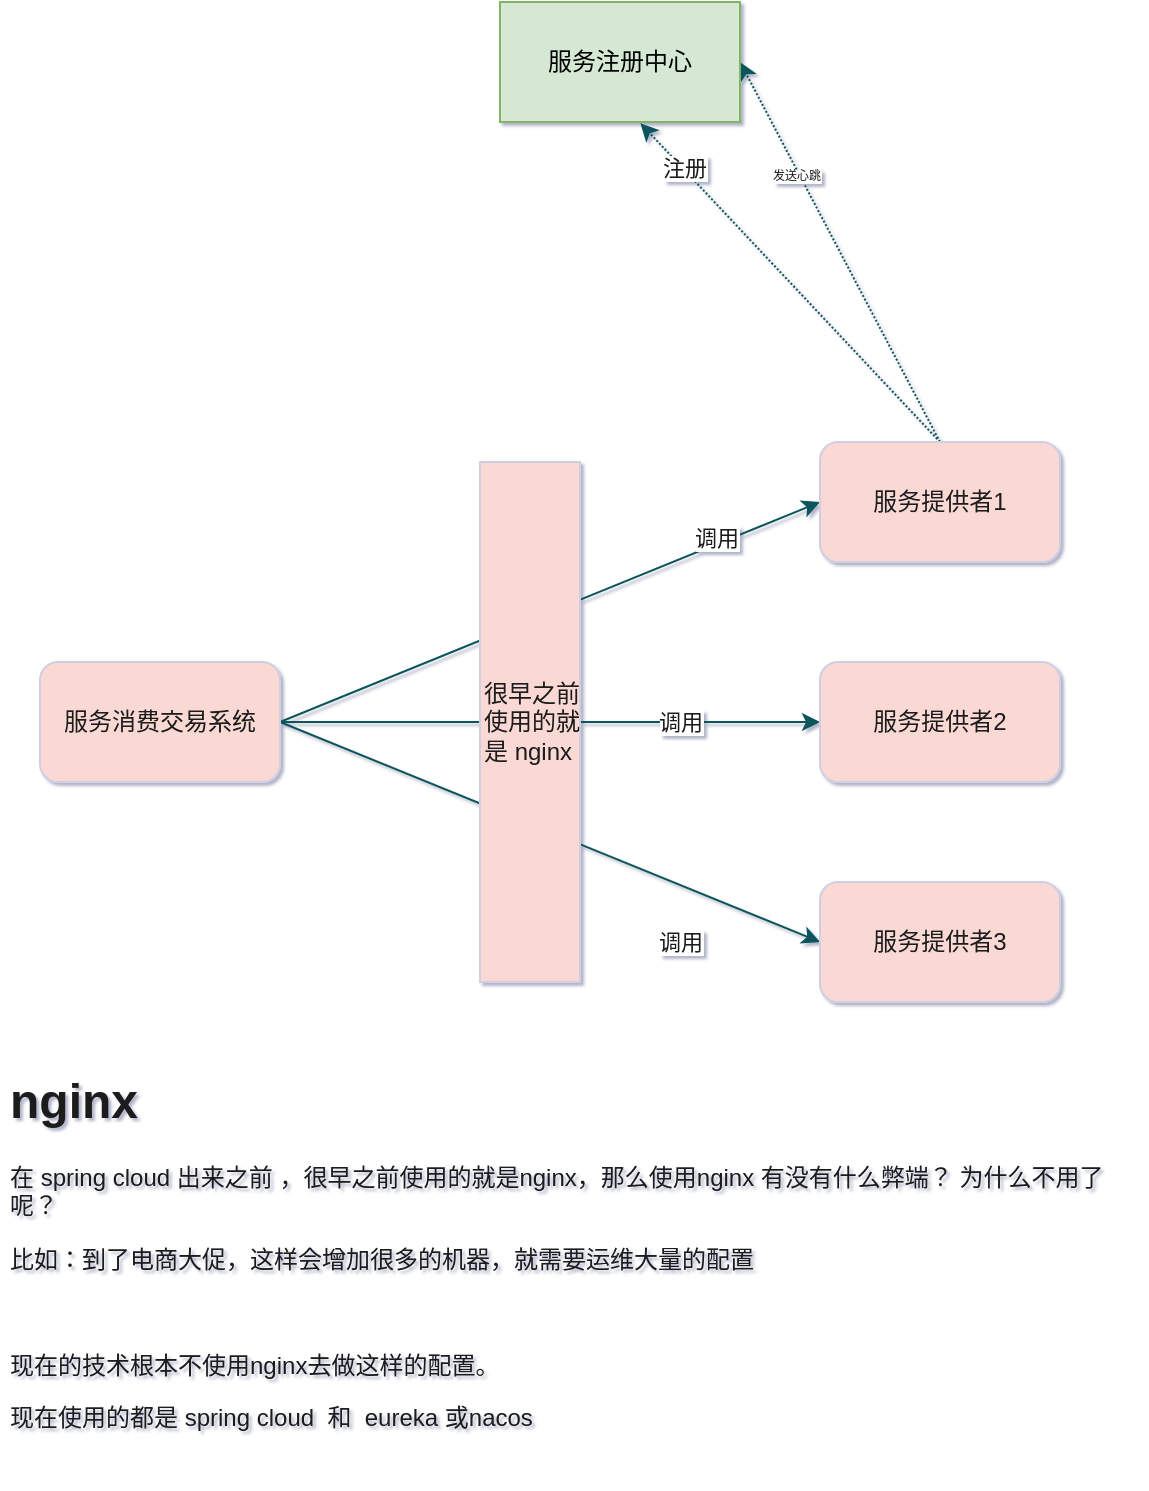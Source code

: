 <mxfile version="14.1.8" type="github">
  <diagram id="C5RBs43oDa-KdzZeNtuy" name="Page-1">
    <mxGraphModel dx="813" dy="454" grid="1" gridSize="10" guides="1" tooltips="1" connect="1" arrows="1" fold="1" page="1" pageScale="1" pageWidth="827" pageHeight="1169" background="none" math="0" shadow="1">
      <root>
        <mxCell id="WIyWlLk6GJQsqaUBKTNV-0" />
        <mxCell id="WIyWlLk6GJQsqaUBKTNV-1" parent="WIyWlLk6GJQsqaUBKTNV-0" />
        <mxCell id="w0ampsSdZ3sBVxdebY1X-4" style="rounded=1;sketch=0;orthogonalLoop=1;jettySize=auto;html=1;exitX=1;exitY=0.5;exitDx=0;exitDy=0;entryX=0;entryY=0.5;entryDx=0;entryDy=0;strokeColor=#09555B;fontColor=#1A1A1A;" edge="1" parent="WIyWlLk6GJQsqaUBKTNV-1" source="w0ampsSdZ3sBVxdebY1X-0" target="w0ampsSdZ3sBVxdebY1X-1">
          <mxGeometry relative="1" as="geometry" />
        </mxCell>
        <mxCell id="w0ampsSdZ3sBVxdebY1X-8" value="调用" style="edgeLabel;html=1;align=center;verticalAlign=middle;resizable=0;points=[];fontColor=#1A1A1A;" vertex="1" connectable="0" parent="w0ampsSdZ3sBVxdebY1X-4">
          <mxGeometry x="0.133" relative="1" as="geometry">
            <mxPoint x="65" y="-30" as="offset" />
          </mxGeometry>
        </mxCell>
        <mxCell id="w0ampsSdZ3sBVxdebY1X-5" style="rounded=1;sketch=0;orthogonalLoop=1;jettySize=auto;html=1;exitX=1;exitY=0.5;exitDx=0;exitDy=0;entryX=0;entryY=0.5;entryDx=0;entryDy=0;strokeColor=#09555B;fontColor=#1A1A1A;" edge="1" parent="WIyWlLk6GJQsqaUBKTNV-1" source="w0ampsSdZ3sBVxdebY1X-0" target="w0ampsSdZ3sBVxdebY1X-2">
          <mxGeometry relative="1" as="geometry" />
        </mxCell>
        <mxCell id="w0ampsSdZ3sBVxdebY1X-6" style="rounded=1;sketch=0;orthogonalLoop=1;jettySize=auto;html=1;exitX=1;exitY=0.5;exitDx=0;exitDy=0;entryX=0;entryY=0.5;entryDx=0;entryDy=0;strokeColor=#09555B;fontColor=#1A1A1A;" edge="1" parent="WIyWlLk6GJQsqaUBKTNV-1" source="w0ampsSdZ3sBVxdebY1X-0" target="w0ampsSdZ3sBVxdebY1X-3">
          <mxGeometry relative="1" as="geometry" />
        </mxCell>
        <mxCell id="w0ampsSdZ3sBVxdebY1X-0" value="服务消费交易系统" style="whiteSpace=wrap;html=1;fillColor=#FAD9D5;strokeColor=#D0CEE2;fontColor=#1A1A1A;rounded=1;" vertex="1" parent="WIyWlLk6GJQsqaUBKTNV-1">
          <mxGeometry x="140" y="360" width="120" height="60" as="geometry" />
        </mxCell>
        <mxCell id="w0ampsSdZ3sBVxdebY1X-17" style="edgeStyle=none;rounded=1;sketch=0;orthogonalLoop=1;jettySize=auto;html=1;exitX=0.5;exitY=0;exitDx=0;exitDy=0;entryX=0.585;entryY=1.01;entryDx=0;entryDy=0;entryPerimeter=0;strokeColor=#09555B;fontColor=#1A1A1A;dashed=1;dashPattern=1 1;" edge="1" parent="WIyWlLk6GJQsqaUBKTNV-1" source="w0ampsSdZ3sBVxdebY1X-1" target="w0ampsSdZ3sBVxdebY1X-16">
          <mxGeometry relative="1" as="geometry" />
        </mxCell>
        <mxCell id="w0ampsSdZ3sBVxdebY1X-18" value="注册" style="edgeLabel;html=1;align=center;verticalAlign=middle;resizable=0;points=[];fontColor=#1A1A1A;" vertex="1" connectable="0" parent="w0ampsSdZ3sBVxdebY1X-17">
          <mxGeometry x="0.72" relative="1" as="geometry">
            <mxPoint as="offset" />
          </mxGeometry>
        </mxCell>
        <mxCell id="w0ampsSdZ3sBVxdebY1X-21" style="edgeStyle=none;rounded=1;sketch=0;orthogonalLoop=1;jettySize=auto;html=1;exitX=0.5;exitY=0;exitDx=0;exitDy=0;entryX=1;entryY=0.5;entryDx=0;entryDy=0;dashed=1;dashPattern=1 1;strokeColor=#09555B;fontSize=6;fontColor=#1A1A1A;" edge="1" parent="WIyWlLk6GJQsqaUBKTNV-1" source="w0ampsSdZ3sBVxdebY1X-1" target="w0ampsSdZ3sBVxdebY1X-16">
          <mxGeometry relative="1" as="geometry" />
        </mxCell>
        <mxCell id="w0ampsSdZ3sBVxdebY1X-22" value="发送心跳" style="edgeLabel;html=1;align=center;verticalAlign=middle;resizable=0;points=[];fontSize=6;fontColor=#1A1A1A;" vertex="1" connectable="0" parent="w0ampsSdZ3sBVxdebY1X-21">
          <mxGeometry x="0.41" y="2" relative="1" as="geometry">
            <mxPoint as="offset" />
          </mxGeometry>
        </mxCell>
        <mxCell id="w0ampsSdZ3sBVxdebY1X-1" value="服务提供者1" style="rounded=1;whiteSpace=wrap;html=1;sketch=0;strokeColor=#D0CEE2;fillColor=#FAD9D5;fontColor=#1A1A1A;align=center;" vertex="1" parent="WIyWlLk6GJQsqaUBKTNV-1">
          <mxGeometry x="530" y="250" width="120" height="60" as="geometry" />
        </mxCell>
        <mxCell id="w0ampsSdZ3sBVxdebY1X-2" value="服务提供者2" style="rounded=1;whiteSpace=wrap;html=1;sketch=0;strokeColor=#D0CEE2;fillColor=#FAD9D5;fontColor=#1A1A1A;align=center;" vertex="1" parent="WIyWlLk6GJQsqaUBKTNV-1">
          <mxGeometry x="530" y="360" width="120" height="60" as="geometry" />
        </mxCell>
        <mxCell id="w0ampsSdZ3sBVxdebY1X-3" value="服务提供者3" style="rounded=1;whiteSpace=wrap;html=1;sketch=0;strokeColor=#D0CEE2;fillColor=#FAD9D5;fontColor=#1A1A1A;align=center;" vertex="1" parent="WIyWlLk6GJQsqaUBKTNV-1">
          <mxGeometry x="530" y="470" width="120" height="60" as="geometry" />
        </mxCell>
        <mxCell id="w0ampsSdZ3sBVxdebY1X-10" value="调用" style="edgeLabel;html=1;align=center;verticalAlign=middle;resizable=0;points=[];fontColor=#1A1A1A;" vertex="1" connectable="0" parent="WIyWlLk6GJQsqaUBKTNV-1">
          <mxGeometry x="460" y="390.0" as="geometry" />
        </mxCell>
        <mxCell id="w0ampsSdZ3sBVxdebY1X-11" value="调用" style="edgeLabel;html=1;align=center;verticalAlign=middle;resizable=0;points=[];fontColor=#1A1A1A;" vertex="1" connectable="0" parent="WIyWlLk6GJQsqaUBKTNV-1">
          <mxGeometry x="460" y="500.0" as="geometry" />
        </mxCell>
        <mxCell id="w0ampsSdZ3sBVxdebY1X-12" value="很早之前使用的就是 nginx" style="rounded=0;whiteSpace=wrap;html=1;sketch=0;strokeColor=#D0CEE2;fillColor=#FAD9D5;fontColor=#1A1A1A;align=left;" vertex="1" parent="WIyWlLk6GJQsqaUBKTNV-1">
          <mxGeometry x="360" y="260" width="50" height="260" as="geometry" />
        </mxCell>
        <mxCell id="w0ampsSdZ3sBVxdebY1X-13" value="&lt;h1&gt;nginx&lt;/h1&gt;&lt;p&gt;在 spring cloud 出来之前 ，很早之前使用的就是nginx，那么使用nginx 有没有什么弊端？ 为什么不用了呢？&lt;br&gt;&lt;/p&gt;&lt;p&gt;比如：到了电商大促，这样会增加很多的机器，就需要运维大量的配置&lt;/p&gt;&lt;p&gt;&lt;br&gt;&lt;/p&gt;&lt;p&gt;现在的技术根本不使用nginx去做这样的配置。&lt;/p&gt;&lt;p&gt;现在使用的都是 spring cloud&amp;nbsp; 和&amp;nbsp; eureka 或nacos&amp;nbsp;&lt;/p&gt;&lt;p&gt;&lt;br&gt;&lt;/p&gt;&lt;p&gt;&lt;br&gt;&lt;/p&gt;&lt;p&gt;&lt;br&gt;&lt;/p&gt;" style="text;html=1;strokeColor=none;fillColor=none;spacing=5;spacingTop=-20;whiteSpace=wrap;overflow=hidden;rounded=0;sketch=0;fontColor=#1A1A1A;align=left;" vertex="1" parent="WIyWlLk6GJQsqaUBKTNV-1">
          <mxGeometry x="120" y="560" width="570" height="210" as="geometry" />
        </mxCell>
        <mxCell id="w0ampsSdZ3sBVxdebY1X-16" value="服务注册中心" style="rounded=0;whiteSpace=wrap;html=1;sketch=0;strokeColor=#82b366;fillColor=#d5e8d4;align=center;" vertex="1" parent="WIyWlLk6GJQsqaUBKTNV-1">
          <mxGeometry x="370" y="30" width="120" height="60" as="geometry" />
        </mxCell>
      </root>
    </mxGraphModel>
  </diagram>
</mxfile>

